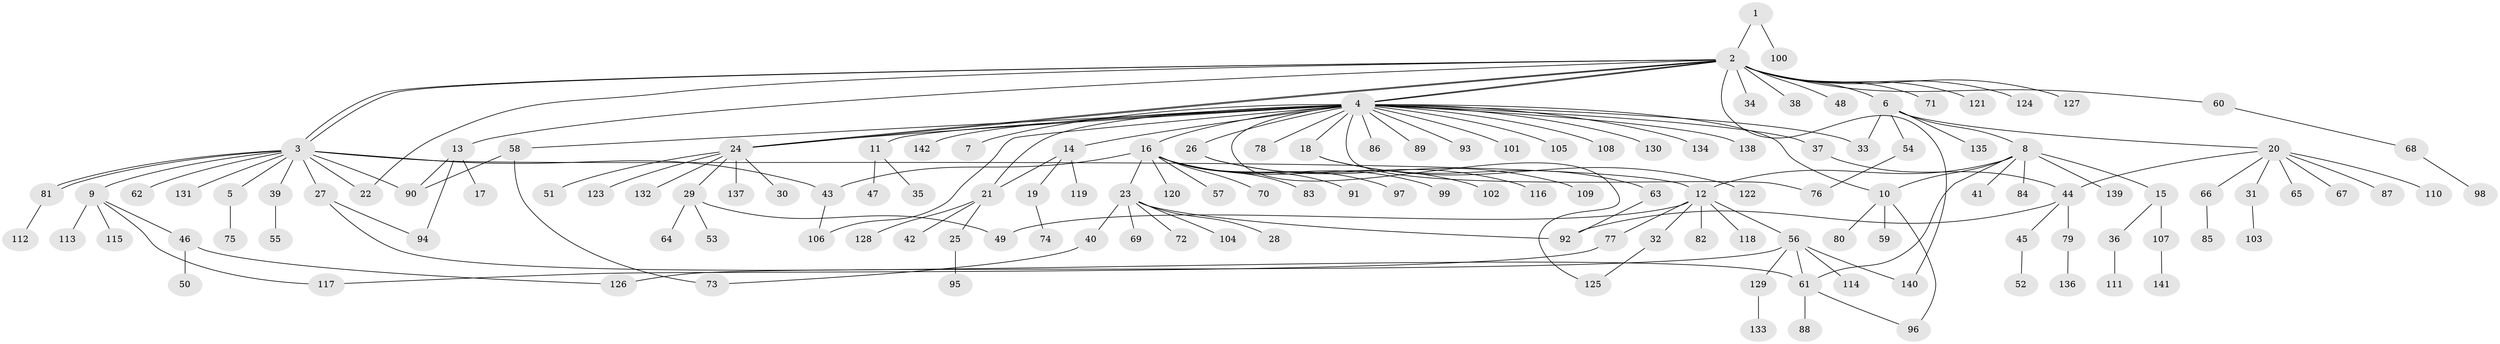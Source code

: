 // Generated by graph-tools (version 1.1) at 2025/11/02/27/25 16:11:14]
// undirected, 142 vertices, 169 edges
graph export_dot {
graph [start="1"]
  node [color=gray90,style=filled];
  1;
  2;
  3;
  4;
  5;
  6;
  7;
  8;
  9;
  10;
  11;
  12;
  13;
  14;
  15;
  16;
  17;
  18;
  19;
  20;
  21;
  22;
  23;
  24;
  25;
  26;
  27;
  28;
  29;
  30;
  31;
  32;
  33;
  34;
  35;
  36;
  37;
  38;
  39;
  40;
  41;
  42;
  43;
  44;
  45;
  46;
  47;
  48;
  49;
  50;
  51;
  52;
  53;
  54;
  55;
  56;
  57;
  58;
  59;
  60;
  61;
  62;
  63;
  64;
  65;
  66;
  67;
  68;
  69;
  70;
  71;
  72;
  73;
  74;
  75;
  76;
  77;
  78;
  79;
  80;
  81;
  82;
  83;
  84;
  85;
  86;
  87;
  88;
  89;
  90;
  91;
  92;
  93;
  94;
  95;
  96;
  97;
  98;
  99;
  100;
  101;
  102;
  103;
  104;
  105;
  106;
  107;
  108;
  109;
  110;
  111;
  112;
  113;
  114;
  115;
  116;
  117;
  118;
  119;
  120;
  121;
  122;
  123;
  124;
  125;
  126;
  127;
  128;
  129;
  130;
  131;
  132;
  133;
  134;
  135;
  136;
  137;
  138;
  139;
  140;
  141;
  142;
  1 -- 2;
  1 -- 100;
  2 -- 3;
  2 -- 3;
  2 -- 4;
  2 -- 4;
  2 -- 6;
  2 -- 13;
  2 -- 22;
  2 -- 24;
  2 -- 24;
  2 -- 34;
  2 -- 38;
  2 -- 48;
  2 -- 60;
  2 -- 71;
  2 -- 121;
  2 -- 124;
  2 -- 127;
  2 -- 140;
  3 -- 5;
  3 -- 9;
  3 -- 12;
  3 -- 22;
  3 -- 27;
  3 -- 39;
  3 -- 43;
  3 -- 62;
  3 -- 81;
  3 -- 81;
  3 -- 90;
  3 -- 131;
  4 -- 7;
  4 -- 10;
  4 -- 11;
  4 -- 14;
  4 -- 16;
  4 -- 18;
  4 -- 21;
  4 -- 24;
  4 -- 26;
  4 -- 33;
  4 -- 37;
  4 -- 58;
  4 -- 76;
  4 -- 78;
  4 -- 86;
  4 -- 89;
  4 -- 93;
  4 -- 101;
  4 -- 105;
  4 -- 106;
  4 -- 108;
  4 -- 125;
  4 -- 130;
  4 -- 134;
  4 -- 138;
  4 -- 142;
  5 -- 75;
  6 -- 8;
  6 -- 20;
  6 -- 33;
  6 -- 54;
  6 -- 135;
  8 -- 10;
  8 -- 12;
  8 -- 15;
  8 -- 41;
  8 -- 61;
  8 -- 84;
  8 -- 139;
  9 -- 46;
  9 -- 113;
  9 -- 115;
  9 -- 117;
  10 -- 59;
  10 -- 80;
  10 -- 96;
  11 -- 35;
  11 -- 47;
  12 -- 32;
  12 -- 49;
  12 -- 56;
  12 -- 77;
  12 -- 82;
  12 -- 118;
  13 -- 17;
  13 -- 90;
  13 -- 94;
  14 -- 19;
  14 -- 21;
  14 -- 119;
  15 -- 36;
  15 -- 107;
  16 -- 23;
  16 -- 43;
  16 -- 57;
  16 -- 70;
  16 -- 83;
  16 -- 91;
  16 -- 97;
  16 -- 99;
  16 -- 102;
  16 -- 120;
  18 -- 63;
  18 -- 122;
  19 -- 74;
  20 -- 31;
  20 -- 44;
  20 -- 65;
  20 -- 66;
  20 -- 67;
  20 -- 87;
  20 -- 110;
  21 -- 25;
  21 -- 42;
  21 -- 128;
  23 -- 28;
  23 -- 40;
  23 -- 69;
  23 -- 72;
  23 -- 92;
  23 -- 104;
  24 -- 29;
  24 -- 30;
  24 -- 51;
  24 -- 123;
  24 -- 132;
  24 -- 137;
  25 -- 95;
  26 -- 109;
  26 -- 116;
  27 -- 61;
  27 -- 94;
  29 -- 49;
  29 -- 53;
  29 -- 64;
  31 -- 103;
  32 -- 125;
  36 -- 111;
  37 -- 44;
  39 -- 55;
  40 -- 73;
  43 -- 106;
  44 -- 45;
  44 -- 79;
  44 -- 92;
  45 -- 52;
  46 -- 50;
  46 -- 126;
  54 -- 76;
  56 -- 61;
  56 -- 114;
  56 -- 126;
  56 -- 129;
  56 -- 140;
  58 -- 73;
  58 -- 90;
  60 -- 68;
  61 -- 88;
  61 -- 96;
  63 -- 92;
  66 -- 85;
  68 -- 98;
  77 -- 117;
  79 -- 136;
  81 -- 112;
  107 -- 141;
  129 -- 133;
}
